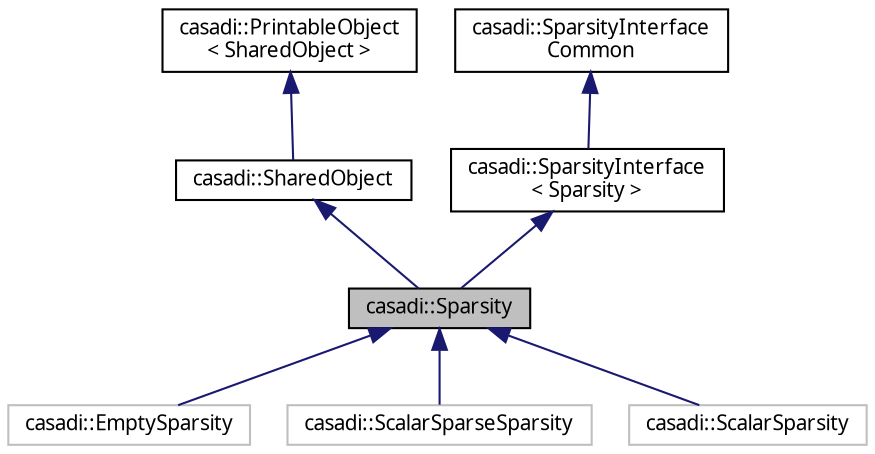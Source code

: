 digraph "casadi::Sparsity"
{
  edge [fontname="FreeSans.ttf",fontsize="10",labelfontname="FreeSans.ttf",labelfontsize="10"];
  node [fontname="FreeSans.ttf",fontsize="10",shape=record];
  Node1 [label="casadi::Sparsity",height=0.2,width=0.4,color="black", fillcolor="grey75", style="filled", fontcolor="black"];
  Node2 -> Node1 [dir="back",color="midnightblue",fontsize="10",style="solid",fontname="FreeSans.ttf"];
  Node2 [label="casadi::SharedObject",height=0.2,width=0.4,color="black", fillcolor="white", style="filled",URL="$d5/d4a/classcasadi_1_1SharedObject.html",tooltip="SharedObject implements a reference counting framework similar for efficient and easily-maintained me..."];
  Node3 -> Node2 [dir="back",color="midnightblue",fontsize="10",style="solid",fontname="FreeSans.ttf"];
  Node3 [label="casadi::PrintableObject\l\< SharedObject \>",height=0.2,width=0.4,color="black", fillcolor="white", style="filled",URL="$d5/d18/classcasadi_1_1PrintableObject.html"];
  Node4 -> Node1 [dir="back",color="midnightblue",fontsize="10",style="solid",fontname="FreeSans.ttf"];
  Node4 [label="casadi::SparsityInterface\l\< Sparsity \>",height=0.2,width=0.4,color="black", fillcolor="white", style="filled",URL="$dd/d6b/classcasadi_1_1SparsityInterface.html"];
  Node5 -> Node4 [dir="back",color="midnightblue",fontsize="10",style="solid",fontname="FreeSans.ttf"];
  Node5 [label="casadi::SparsityInterface\lCommon",height=0.2,width=0.4,color="black", fillcolor="white", style="filled",URL="$d2/d9a/structcasadi_1_1SparsityInterfaceCommon.html",tooltip="Empty Base This class is extended in SWIG. "];
  Node1 -> Node6 [dir="back",color="midnightblue",fontsize="10",style="solid",fontname="FreeSans.ttf"];
  Node6 [label="casadi::EmptySparsity",height=0.2,width=0.4,color="grey75", fillcolor="white", style="filled"];
  Node1 -> Node7 [dir="back",color="midnightblue",fontsize="10",style="solid",fontname="FreeSans.ttf"];
  Node7 [label="casadi::ScalarSparseSparsity",height=0.2,width=0.4,color="grey75", fillcolor="white", style="filled"];
  Node1 -> Node8 [dir="back",color="midnightblue",fontsize="10",style="solid",fontname="FreeSans.ttf"];
  Node8 [label="casadi::ScalarSparsity",height=0.2,width=0.4,color="grey75", fillcolor="white", style="filled"];
}

